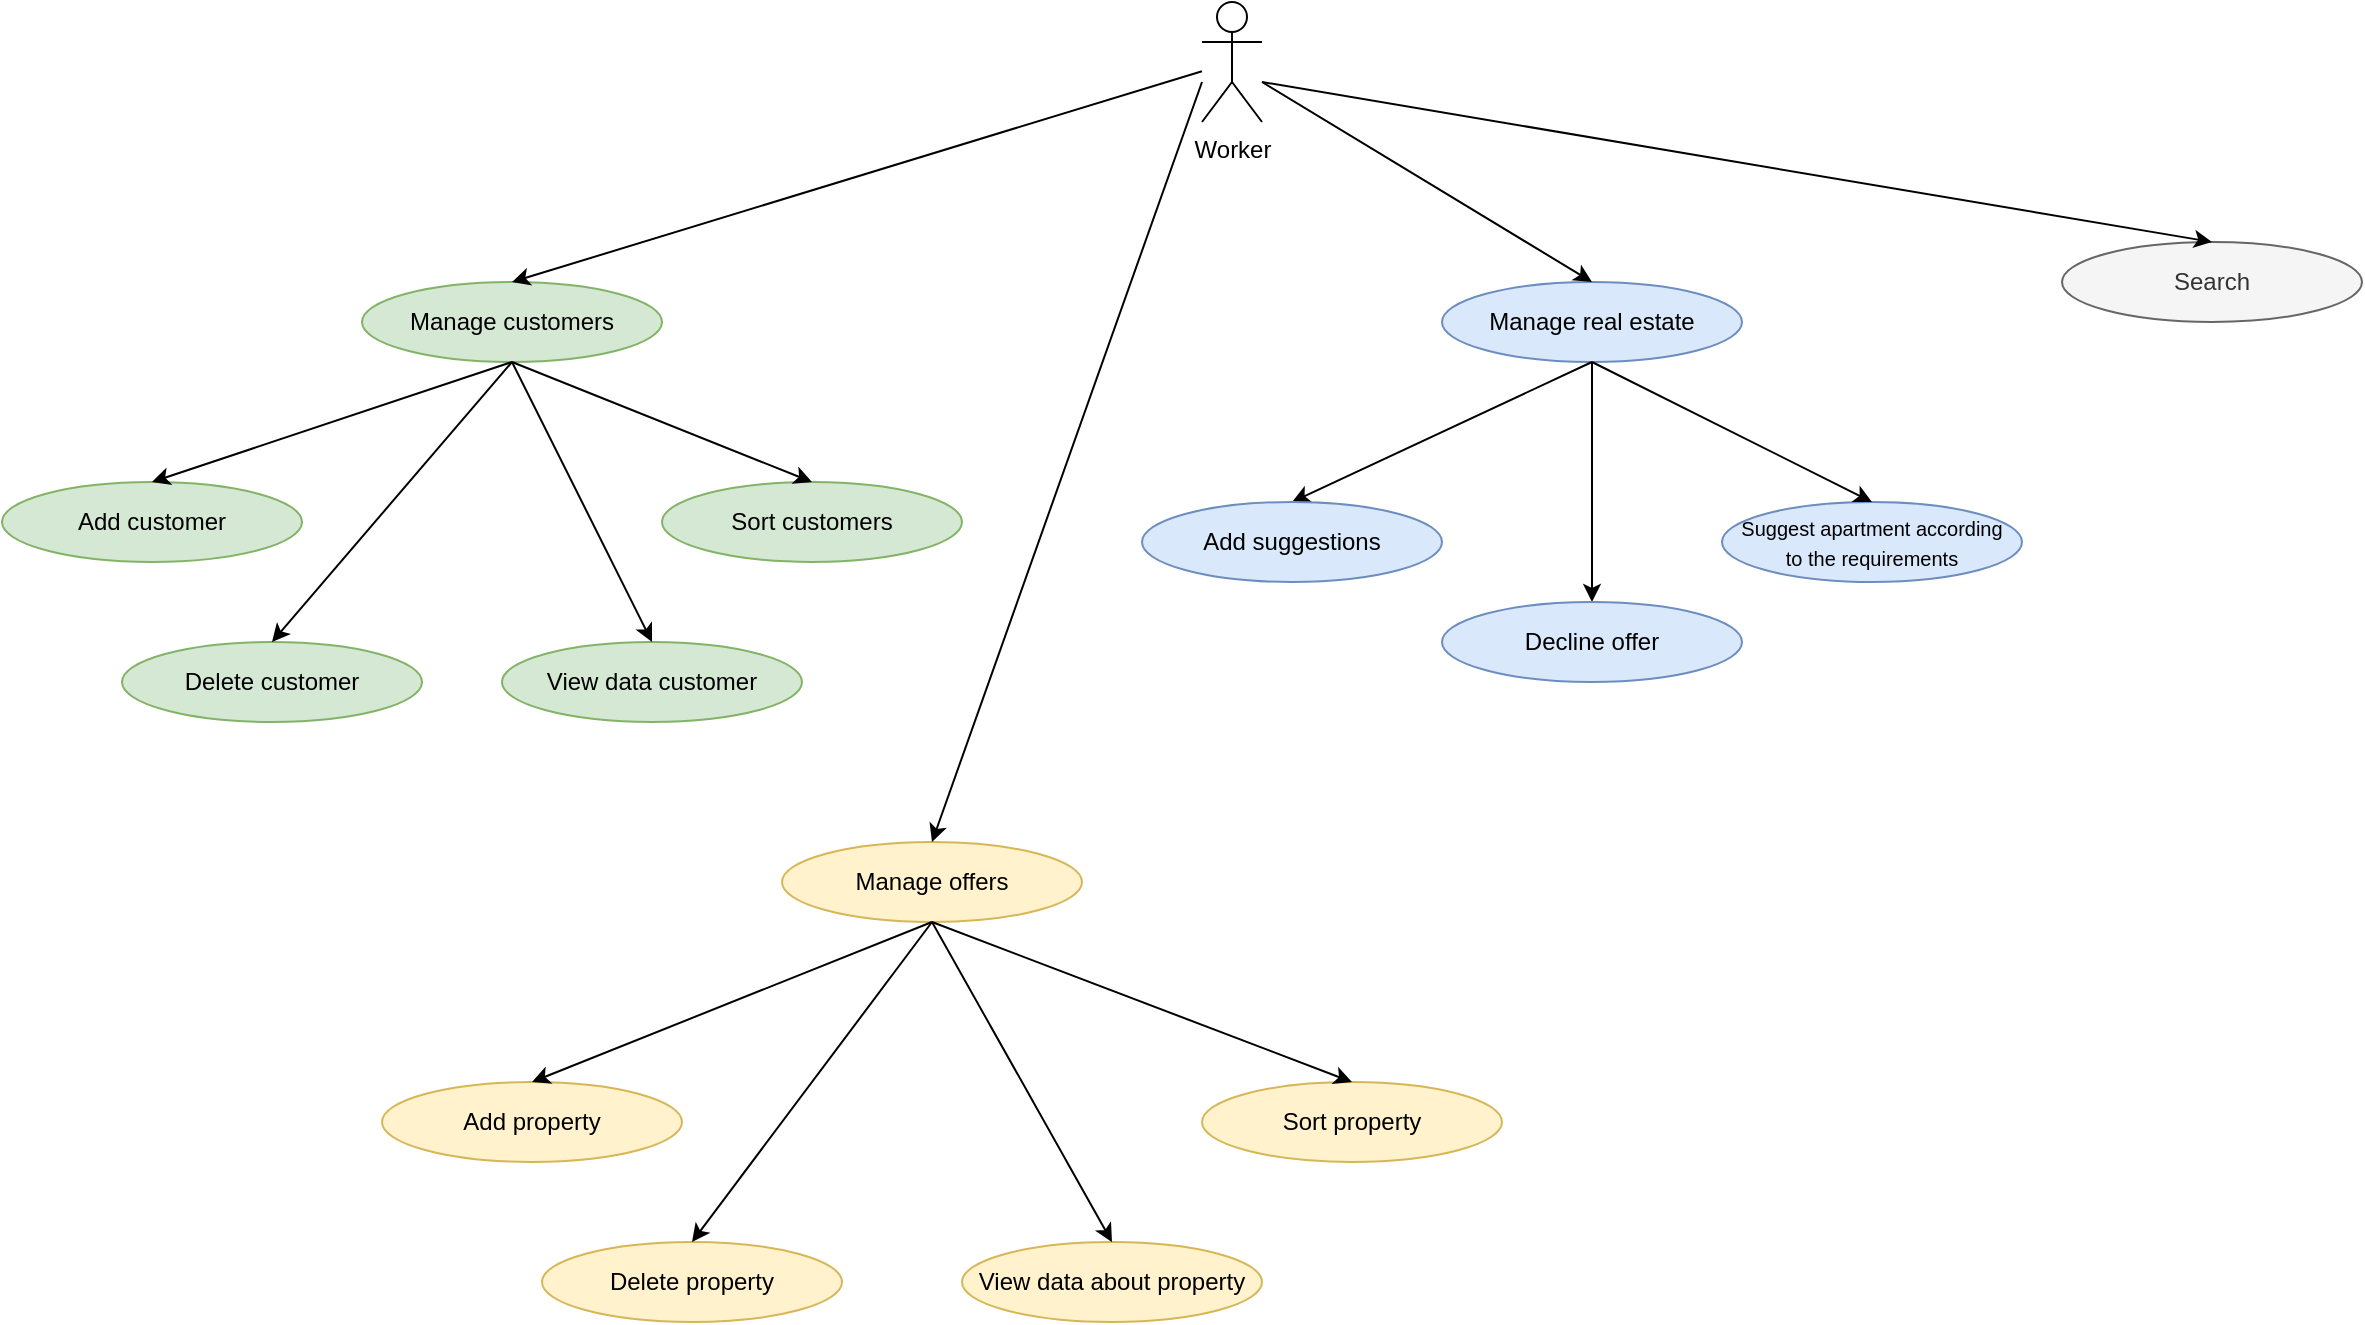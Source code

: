 <mxfile version="20.4.0" type="device"><diagram id="T9w0KBGTBbsL6C4fj3em" name="Страница 1"><mxGraphModel dx="3339" dy="1190" grid="1" gridSize="10" guides="1" tooltips="1" connect="1" arrows="1" fold="1" page="1" pageScale="1" pageWidth="1169" pageHeight="827" background="none" math="0" shadow="0"><root><mxCell id="0"/><mxCell id="1" parent="0"/><mxCell id="B5nMQBJEY-dkz1VsqgCa-1" value="Worker" style="shape=umlActor;verticalLabelPosition=bottom;verticalAlign=top;html=1;outlineConnect=0;" vertex="1" parent="1"><mxGeometry x="530" y="30" width="30" height="60" as="geometry"/></mxCell><mxCell id="B5nMQBJEY-dkz1VsqgCa-3" value="Manage customers" style="ellipse;whiteSpace=wrap;html=1;fillColor=#d5e8d4;strokeColor=#82b366;" vertex="1" parent="1"><mxGeometry x="110" y="170" width="150" height="40" as="geometry"/></mxCell><mxCell id="B5nMQBJEY-dkz1VsqgCa-40" style="edgeStyle=orthogonalEdgeStyle;rounded=0;orthogonalLoop=1;jettySize=auto;html=1;exitX=0.5;exitY=1;exitDx=0;exitDy=0;entryX=0.5;entryY=0;entryDx=0;entryDy=0;" edge="1" parent="1" source="B5nMQBJEY-dkz1VsqgCa-5" target="B5nMQBJEY-dkz1VsqgCa-39"><mxGeometry relative="1" as="geometry"/></mxCell><mxCell id="B5nMQBJEY-dkz1VsqgCa-5" value="Manage real estate" style="ellipse;whiteSpace=wrap;html=1;fillColor=#dae8fc;strokeColor=#6c8ebf;" vertex="1" parent="1"><mxGeometry x="650" y="170" width="150" height="40" as="geometry"/></mxCell><mxCell id="B5nMQBJEY-dkz1VsqgCa-7" value="" style="endArrow=classic;html=1;rounded=0;entryX=0.5;entryY=0;entryDx=0;entryDy=0;" edge="1" parent="1" source="B5nMQBJEY-dkz1VsqgCa-1" target="B5nMQBJEY-dkz1VsqgCa-3"><mxGeometry width="50" height="50" relative="1" as="geometry"><mxPoint x="390" y="140" as="sourcePoint"/><mxPoint x="440" y="90" as="targetPoint"/></mxGeometry></mxCell><mxCell id="B5nMQBJEY-dkz1VsqgCa-8" value="" style="endArrow=classic;html=1;rounded=0;entryX=0.5;entryY=0;entryDx=0;entryDy=0;" edge="1" parent="1" target="B5nMQBJEY-dkz1VsqgCa-5"><mxGeometry width="50" height="50" relative="1" as="geometry"><mxPoint x="560" y="70" as="sourcePoint"/><mxPoint x="750" y="80" as="targetPoint"/></mxGeometry></mxCell><mxCell id="B5nMQBJEY-dkz1VsqgCa-9" value="Manage offers" style="ellipse;whiteSpace=wrap;html=1;fillColor=#fff2cc;strokeColor=#d6b656;" vertex="1" parent="1"><mxGeometry x="320" y="450" width="150" height="40" as="geometry"/></mxCell><mxCell id="B5nMQBJEY-dkz1VsqgCa-10" value="Search" style="ellipse;whiteSpace=wrap;html=1;fillColor=#f5f5f5;fontColor=#333333;strokeColor=#666666;" vertex="1" parent="1"><mxGeometry x="960" y="150" width="150" height="40" as="geometry"/></mxCell><mxCell id="B5nMQBJEY-dkz1VsqgCa-11" value="" style="endArrow=classic;html=1;rounded=0;entryX=0.5;entryY=0;entryDx=0;entryDy=0;" edge="1" parent="1" target="B5nMQBJEY-dkz1VsqgCa-9"><mxGeometry width="50" height="50" relative="1" as="geometry"><mxPoint x="530" y="70" as="sourcePoint"/><mxPoint x="500" y="150" as="targetPoint"/></mxGeometry></mxCell><mxCell id="B5nMQBJEY-dkz1VsqgCa-12" value="" style="endArrow=classic;html=1;rounded=0;entryX=0.5;entryY=0;entryDx=0;entryDy=0;" edge="1" parent="1" target="B5nMQBJEY-dkz1VsqgCa-10"><mxGeometry width="50" height="50" relative="1" as="geometry"><mxPoint x="560" y="70" as="sourcePoint"/><mxPoint x="660" y="170" as="targetPoint"/></mxGeometry></mxCell><mxCell id="B5nMQBJEY-dkz1VsqgCa-13" value="Add customer" style="ellipse;whiteSpace=wrap;html=1;fillColor=#d5e8d4;strokeColor=#82b366;" vertex="1" parent="1"><mxGeometry x="-70" y="270" width="150" height="40" as="geometry"/></mxCell><mxCell id="B5nMQBJEY-dkz1VsqgCa-15" value="" style="endArrow=classic;html=1;rounded=0;entryX=0.5;entryY=0;entryDx=0;entryDy=0;exitX=0.5;exitY=1;exitDx=0;exitDy=0;" edge="1" parent="1" source="B5nMQBJEY-dkz1VsqgCa-3" target="B5nMQBJEY-dkz1VsqgCa-13"><mxGeometry width="50" height="50" relative="1" as="geometry"><mxPoint x="20" y="230" as="sourcePoint"/><mxPoint x="70" y="180" as="targetPoint"/></mxGeometry></mxCell><mxCell id="B5nMQBJEY-dkz1VsqgCa-16" value="Delete customer" style="ellipse;whiteSpace=wrap;html=1;fillColor=#d5e8d4;strokeColor=#82b366;" vertex="1" parent="1"><mxGeometry x="-10" y="350" width="150" height="40" as="geometry"/></mxCell><mxCell id="B5nMQBJEY-dkz1VsqgCa-18" value="" style="endArrow=classic;html=1;rounded=0;entryX=0.5;entryY=0;entryDx=0;entryDy=0;exitX=0.5;exitY=1;exitDx=0;exitDy=0;" edge="1" parent="1" source="B5nMQBJEY-dkz1VsqgCa-3" target="B5nMQBJEY-dkz1VsqgCa-16"><mxGeometry width="50" height="50" relative="1" as="geometry"><mxPoint x="210" y="400" as="sourcePoint"/><mxPoint x="260" y="350" as="targetPoint"/></mxGeometry></mxCell><mxCell id="B5nMQBJEY-dkz1VsqgCa-19" value="View data customer" style="ellipse;whiteSpace=wrap;html=1;fillColor=#d5e8d4;strokeColor=#82b366;" vertex="1" parent="1"><mxGeometry x="180" y="350" width="150" height="40" as="geometry"/></mxCell><mxCell id="B5nMQBJEY-dkz1VsqgCa-21" value="Sort customers" style="ellipse;whiteSpace=wrap;html=1;fillColor=#d5e8d4;strokeColor=#82b366;" vertex="1" parent="1"><mxGeometry x="260" y="270" width="150" height="40" as="geometry"/></mxCell><mxCell id="B5nMQBJEY-dkz1VsqgCa-22" value="" style="endArrow=classic;html=1;rounded=0;exitX=0.5;exitY=1;exitDx=0;exitDy=0;entryX=0.5;entryY=0;entryDx=0;entryDy=0;" edge="1" parent="1" source="B5nMQBJEY-dkz1VsqgCa-3" target="B5nMQBJEY-dkz1VsqgCa-21"><mxGeometry width="50" height="50" relative="1" as="geometry"><mxPoint x="280" y="300" as="sourcePoint"/><mxPoint x="330" y="250" as="targetPoint"/></mxGeometry></mxCell><mxCell id="B5nMQBJEY-dkz1VsqgCa-23" value="" style="endArrow=classic;html=1;rounded=0;exitX=0.5;exitY=1;exitDx=0;exitDy=0;entryX=0.5;entryY=0;entryDx=0;entryDy=0;" edge="1" parent="1" source="B5nMQBJEY-dkz1VsqgCa-3" target="B5nMQBJEY-dkz1VsqgCa-19"><mxGeometry width="50" height="50" relative="1" as="geometry"><mxPoint x="200" y="320" as="sourcePoint"/><mxPoint x="250" y="270" as="targetPoint"/></mxGeometry></mxCell><mxCell id="B5nMQBJEY-dkz1VsqgCa-25" value="Add property" style="ellipse;whiteSpace=wrap;html=1;fillColor=#fff2cc;strokeColor=#d6b656;" vertex="1" parent="1"><mxGeometry x="120" y="570" width="150" height="40" as="geometry"/></mxCell><mxCell id="B5nMQBJEY-dkz1VsqgCa-26" value="" style="endArrow=classic;html=1;rounded=0;exitX=0.5;exitY=1;exitDx=0;exitDy=0;entryX=0.5;entryY=0;entryDx=0;entryDy=0;" edge="1" parent="1" source="B5nMQBJEY-dkz1VsqgCa-9" target="B5nMQBJEY-dkz1VsqgCa-25"><mxGeometry width="50" height="50" relative="1" as="geometry"><mxPoint x="120" y="490" as="sourcePoint"/><mxPoint x="170" y="440" as="targetPoint"/></mxGeometry></mxCell><mxCell id="B5nMQBJEY-dkz1VsqgCa-27" value="Delete property" style="ellipse;whiteSpace=wrap;html=1;fillColor=#fff2cc;strokeColor=#d6b656;" vertex="1" parent="1"><mxGeometry x="200" y="650" width="150" height="40" as="geometry"/></mxCell><mxCell id="B5nMQBJEY-dkz1VsqgCa-28" value="" style="endArrow=classic;html=1;rounded=0;exitX=0.5;exitY=1;exitDx=0;exitDy=0;entryX=0.5;entryY=0;entryDx=0;entryDy=0;" edge="1" parent="1" source="B5nMQBJEY-dkz1VsqgCa-9" target="B5nMQBJEY-dkz1VsqgCa-27"><mxGeometry width="50" height="50" relative="1" as="geometry"><mxPoint x="430" y="650" as="sourcePoint"/><mxPoint x="480" y="600" as="targetPoint"/></mxGeometry></mxCell><mxCell id="B5nMQBJEY-dkz1VsqgCa-29" value="View data about property" style="ellipse;whiteSpace=wrap;html=1;fillColor=#fff2cc;strokeColor=#d6b656;" vertex="1" parent="1"><mxGeometry x="410" y="650" width="150" height="40" as="geometry"/></mxCell><mxCell id="B5nMQBJEY-dkz1VsqgCa-30" value="" style="endArrow=classic;html=1;rounded=0;exitX=0.5;exitY=1;exitDx=0;exitDy=0;entryX=0.5;entryY=0;entryDx=0;entryDy=0;" edge="1" parent="1" source="B5nMQBJEY-dkz1VsqgCa-9" target="B5nMQBJEY-dkz1VsqgCa-29"><mxGeometry width="50" height="50" relative="1" as="geometry"><mxPoint x="500" y="590" as="sourcePoint"/><mxPoint x="550" y="540" as="targetPoint"/></mxGeometry></mxCell><mxCell id="B5nMQBJEY-dkz1VsqgCa-31" value="Sort property" style="ellipse;whiteSpace=wrap;html=1;fillColor=#fff2cc;strokeColor=#d6b656;" vertex="1" parent="1"><mxGeometry x="530" y="570" width="150" height="40" as="geometry"/></mxCell><mxCell id="B5nMQBJEY-dkz1VsqgCa-32" value="" style="endArrow=classic;html=1;rounded=0;exitX=0.5;exitY=1;exitDx=0;exitDy=0;entryX=0.5;entryY=0;entryDx=0;entryDy=0;" edge="1" parent="1" source="B5nMQBJEY-dkz1VsqgCa-9" target="B5nMQBJEY-dkz1VsqgCa-31"><mxGeometry width="50" height="50" relative="1" as="geometry"><mxPoint x="670" y="520" as="sourcePoint"/><mxPoint x="650" y="450" as="targetPoint"/></mxGeometry></mxCell><mxCell id="B5nMQBJEY-dkz1VsqgCa-37" value="" style="endArrow=classic;html=1;rounded=0;entryX=0.5;entryY=0;entryDx=0;entryDy=0;exitX=0.5;exitY=1;exitDx=0;exitDy=0;" edge="1" parent="1" source="B5nMQBJEY-dkz1VsqgCa-5"><mxGeometry width="50" height="50" relative="1" as="geometry"><mxPoint x="690" y="330" as="sourcePoint"/><mxPoint x="575" y="280" as="targetPoint"/></mxGeometry></mxCell><mxCell id="B5nMQBJEY-dkz1VsqgCa-38" value="Add suggestions" style="ellipse;whiteSpace=wrap;html=1;fillColor=#dae8fc;strokeColor=#6c8ebf;" vertex="1" parent="1"><mxGeometry x="500" y="280" width="150" height="40" as="geometry"/></mxCell><mxCell id="B5nMQBJEY-dkz1VsqgCa-39" value="Decline offer" style="ellipse;whiteSpace=wrap;html=1;fillColor=#dae8fc;strokeColor=#6c8ebf;" vertex="1" parent="1"><mxGeometry x="650" y="330" width="150" height="40" as="geometry"/></mxCell><mxCell id="B5nMQBJEY-dkz1VsqgCa-41" value="&lt;font style=&quot;font-size: 10px;&quot;&gt;Suggest apartment according &lt;br&gt;to the requirements&lt;/font&gt;" style="ellipse;whiteSpace=wrap;html=1;fillColor=#dae8fc;strokeColor=#6c8ebf;" vertex="1" parent="1"><mxGeometry x="790" y="280" width="150" height="40" as="geometry"/></mxCell><mxCell id="B5nMQBJEY-dkz1VsqgCa-43" value="" style="endArrow=classic;html=1;rounded=0;entryX=0.5;entryY=0;entryDx=0;entryDy=0;exitX=0.5;exitY=1;exitDx=0;exitDy=0;" edge="1" parent="1" source="B5nMQBJEY-dkz1VsqgCa-5" target="B5nMQBJEY-dkz1VsqgCa-41"><mxGeometry width="50" height="50" relative="1" as="geometry"><mxPoint x="750" y="310" as="sourcePoint"/><mxPoint x="800" y="260" as="targetPoint"/></mxGeometry></mxCell></root></mxGraphModel></diagram></mxfile>